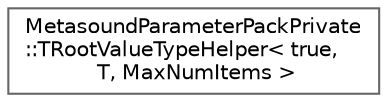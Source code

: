 digraph "Graphical Class Hierarchy"
{
 // INTERACTIVE_SVG=YES
 // LATEX_PDF_SIZE
  bgcolor="transparent";
  edge [fontname=Helvetica,fontsize=10,labelfontname=Helvetica,labelfontsize=10];
  node [fontname=Helvetica,fontsize=10,shape=box,height=0.2,width=0.4];
  rankdir="LR";
  Node0 [id="Node000000",label="MetasoundParameterPackPrivate\l::TRootValueTypeHelper\< true,\l T, MaxNumItems \>",height=0.2,width=0.4,color="grey40", fillcolor="white", style="filled",URL="$db/de8/structMetasoundParameterPackPrivate_1_1TRootValueTypeHelper_3_01true_00_01T_00_01MaxNumItems_01_4.html",tooltip=" "];
}
